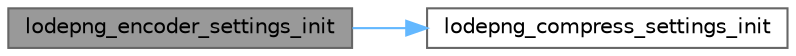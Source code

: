 digraph "lodepng_encoder_settings_init"
{
 // LATEX_PDF_SIZE
  bgcolor="transparent";
  edge [fontname=Helvetica,fontsize=10,labelfontname=Helvetica,labelfontsize=10];
  node [fontname=Helvetica,fontsize=10,shape=box,height=0.2,width=0.4];
  rankdir="LR";
  Node1 [id="Node000001",label="lodepng_encoder_settings_init",height=0.2,width=0.4,color="gray40", fillcolor="grey60", style="filled", fontcolor="black",tooltip=" "];
  Node1 -> Node2 [id="edge2_Node000001_Node000002",color="steelblue1",style="solid",tooltip=" "];
  Node2 [id="Node000002",label="lodepng_compress_settings_init",height=0.2,width=0.4,color="grey40", fillcolor="white", style="filled",URL="$lodepng_8cpp.html#a6fbd123f5a5f3abbf7149ad3ffba9e57",tooltip=" "];
}
